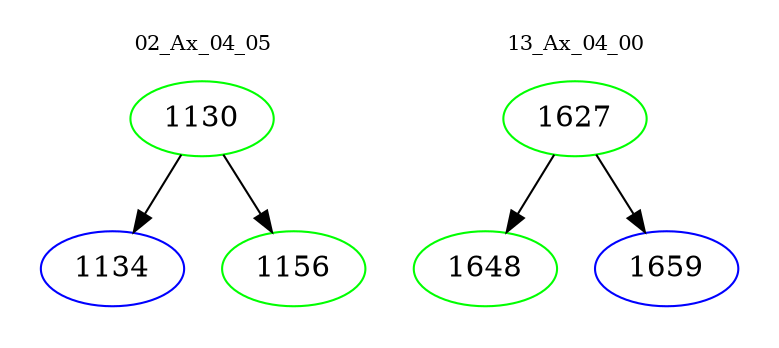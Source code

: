 digraph{
subgraph cluster_0 {
color = white
label = "02_Ax_04_05";
fontsize=10;
T0_1130 [label="1130", color="green"]
T0_1130 -> T0_1134 [color="black"]
T0_1134 [label="1134", color="blue"]
T0_1130 -> T0_1156 [color="black"]
T0_1156 [label="1156", color="green"]
}
subgraph cluster_1 {
color = white
label = "13_Ax_04_00";
fontsize=10;
T1_1627 [label="1627", color="green"]
T1_1627 -> T1_1648 [color="black"]
T1_1648 [label="1648", color="green"]
T1_1627 -> T1_1659 [color="black"]
T1_1659 [label="1659", color="blue"]
}
}
